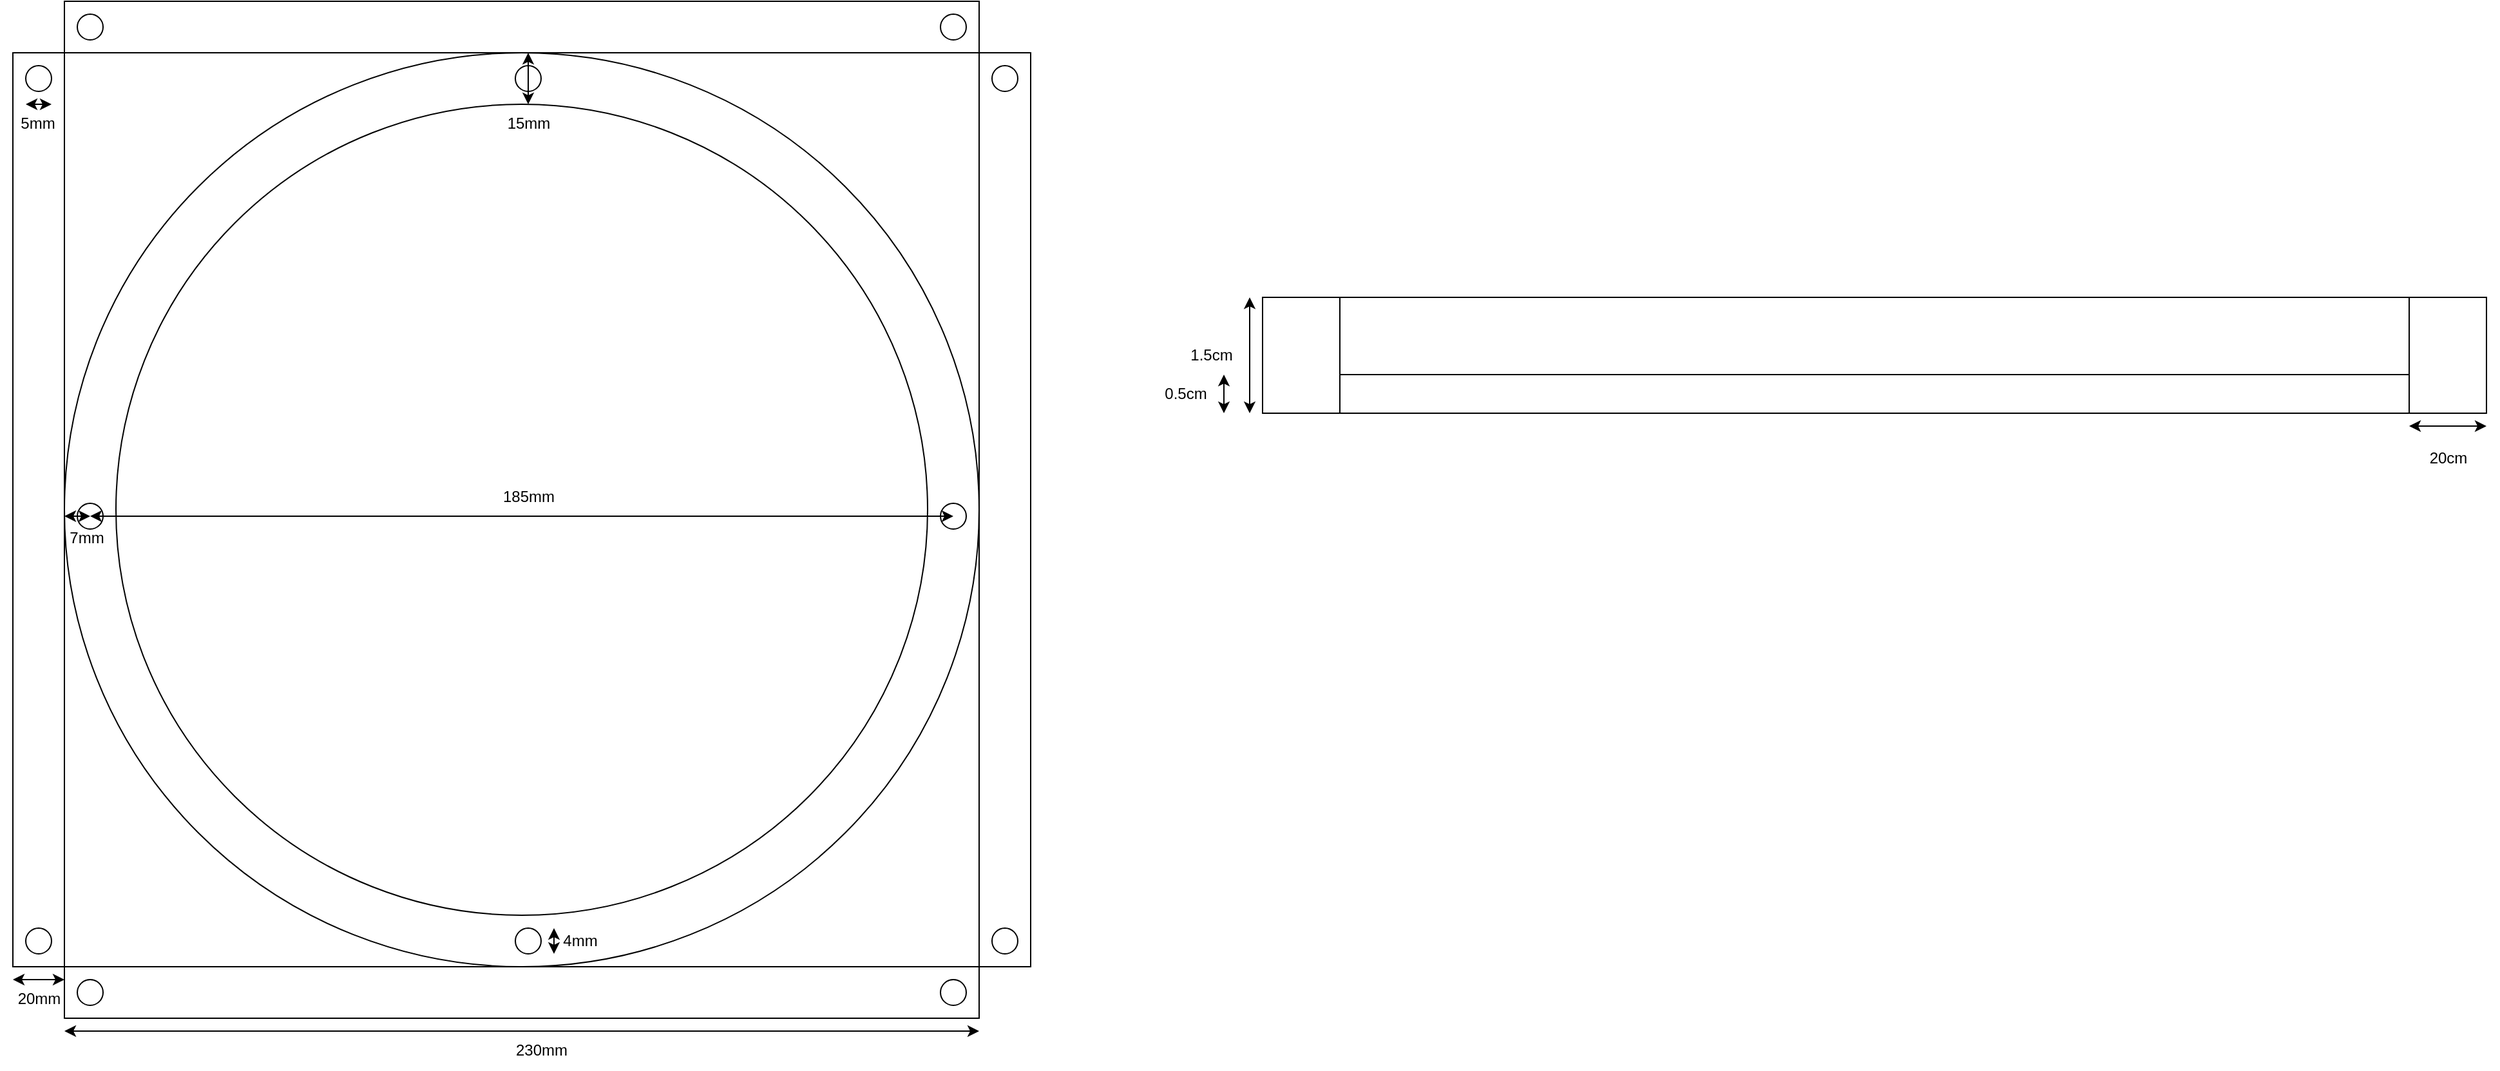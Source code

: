 <mxfile version="21.8.2" type="device">
  <diagram name="Page-1" id="BsBtJZdpCbDv1z-KSwcp">
    <mxGraphModel dx="2270" dy="816" grid="1" gridSize="10" guides="0" tooltips="1" connect="0" arrows="1" fold="1" page="1" pageScale="1" pageWidth="850" pageHeight="1100" math="0" shadow="0">
      <root>
        <mxCell id="0" />
        <mxCell id="1" parent="0" />
        <mxCell id="ABwXfyoAcDoPV7FBjUkB-2" value="" style="rounded=0;whiteSpace=wrap;html=1;" parent="1" vertex="1">
          <mxGeometry x="-360" y="160" width="710" height="710" as="geometry" />
        </mxCell>
        <mxCell id="ABwXfyoAcDoPV7FBjUkB-3" value="" style="ellipse;whiteSpace=wrap;html=1;aspect=fixed;" parent="1" vertex="1">
          <mxGeometry x="-360" y="160" width="710" height="710" as="geometry" />
        </mxCell>
        <mxCell id="jB2g7XxX4aQmhMrgN7Av-1" value="" style="ellipse;whiteSpace=wrap;html=1;aspect=fixed;" vertex="1" parent="1">
          <mxGeometry x="-320" y="200" width="630" height="630" as="geometry" />
        </mxCell>
        <mxCell id="jB2g7XxX4aQmhMrgN7Av-5" value="" style="rounded=0;whiteSpace=wrap;html=1;" vertex="1" parent="1">
          <mxGeometry x="-400" y="160" width="40" height="710" as="geometry" />
        </mxCell>
        <mxCell id="jB2g7XxX4aQmhMrgN7Av-7" value="" style="rounded=0;whiteSpace=wrap;html=1;" vertex="1" parent="1">
          <mxGeometry x="-360" y="870" width="710" height="40" as="geometry" />
        </mxCell>
        <mxCell id="jB2g7XxX4aQmhMrgN7Av-9" value="" style="rounded=0;whiteSpace=wrap;html=1;" vertex="1" parent="1">
          <mxGeometry x="350" y="160" width="40" height="710" as="geometry" />
        </mxCell>
        <mxCell id="jB2g7XxX4aQmhMrgN7Av-10" value="" style="rounded=0;whiteSpace=wrap;html=1;" vertex="1" parent="1">
          <mxGeometry x="-360" y="120" width="710" height="40" as="geometry" />
        </mxCell>
        <mxCell id="jB2g7XxX4aQmhMrgN7Av-11" value="" style="ellipse;whiteSpace=wrap;html=1;aspect=fixed;" vertex="1" parent="1">
          <mxGeometry x="-10" y="840" width="20" height="20" as="geometry" />
        </mxCell>
        <mxCell id="jB2g7XxX4aQmhMrgN7Av-12" value="" style="ellipse;whiteSpace=wrap;html=1;aspect=fixed;" vertex="1" parent="1">
          <mxGeometry x="-10" y="170" width="20" height="20" as="geometry" />
        </mxCell>
        <mxCell id="jB2g7XxX4aQmhMrgN7Av-13" value="" style="ellipse;whiteSpace=wrap;html=1;aspect=fixed;" vertex="1" parent="1">
          <mxGeometry x="320" y="510" width="20" height="20" as="geometry" />
        </mxCell>
        <mxCell id="jB2g7XxX4aQmhMrgN7Av-14" value="" style="ellipse;whiteSpace=wrap;html=1;aspect=fixed;" vertex="1" parent="1">
          <mxGeometry x="-350" y="510" width="20" height="20" as="geometry" />
        </mxCell>
        <mxCell id="jB2g7XxX4aQmhMrgN7Av-15" value="" style="endArrow=classic;startArrow=classic;html=1;rounded=0;" edge="1" parent="1">
          <mxGeometry width="50" height="50" relative="1" as="geometry">
            <mxPoint x="-340" y="520" as="sourcePoint" />
            <mxPoint x="330" y="520" as="targetPoint" />
          </mxGeometry>
        </mxCell>
        <mxCell id="jB2g7XxX4aQmhMrgN7Av-16" value="185mm" style="text;html=1;align=center;verticalAlign=middle;resizable=0;points=[];autosize=1;strokeColor=none;fillColor=none;" vertex="1" parent="1">
          <mxGeometry x="-30" y="490" width="60" height="30" as="geometry" />
        </mxCell>
        <mxCell id="jB2g7XxX4aQmhMrgN7Av-17" value="" style="ellipse;whiteSpace=wrap;html=1;aspect=fixed;" vertex="1" parent="1">
          <mxGeometry x="-390" y="170" width="20" height="20" as="geometry" />
        </mxCell>
        <mxCell id="jB2g7XxX4aQmhMrgN7Av-18" value="" style="endArrow=classic;startArrow=classic;html=1;rounded=0;" edge="1" parent="1">
          <mxGeometry width="50" height="50" relative="1" as="geometry">
            <mxPoint x="20" y="860" as="sourcePoint" />
            <mxPoint x="20" y="840" as="targetPoint" />
          </mxGeometry>
        </mxCell>
        <mxCell id="jB2g7XxX4aQmhMrgN7Av-19" value="4mm" style="text;html=1;align=center;verticalAlign=middle;resizable=0;points=[];autosize=1;strokeColor=none;fillColor=none;" vertex="1" parent="1">
          <mxGeometry x="15" y="835" width="50" height="30" as="geometry" />
        </mxCell>
        <mxCell id="jB2g7XxX4aQmhMrgN7Av-20" value="5mm" style="text;html=1;align=center;verticalAlign=middle;resizable=0;points=[];autosize=1;strokeColor=none;fillColor=none;" vertex="1" parent="1">
          <mxGeometry x="-406" y="200" width="50" height="30" as="geometry" />
        </mxCell>
        <mxCell id="jB2g7XxX4aQmhMrgN7Av-21" value="" style="endArrow=classic;startArrow=classic;html=1;rounded=0;" edge="1" parent="1">
          <mxGeometry width="50" height="50" relative="1" as="geometry">
            <mxPoint x="-390" y="200" as="sourcePoint" />
            <mxPoint x="-370" y="200" as="targetPoint" />
          </mxGeometry>
        </mxCell>
        <mxCell id="jB2g7XxX4aQmhMrgN7Av-22" value="" style="ellipse;whiteSpace=wrap;html=1;aspect=fixed;" vertex="1" parent="1">
          <mxGeometry x="-350" y="130" width="20" height="20" as="geometry" />
        </mxCell>
        <mxCell id="jB2g7XxX4aQmhMrgN7Av-23" value="" style="ellipse;whiteSpace=wrap;html=1;aspect=fixed;" vertex="1" parent="1">
          <mxGeometry x="320" y="130" width="20" height="20" as="geometry" />
        </mxCell>
        <mxCell id="jB2g7XxX4aQmhMrgN7Av-24" value="" style="ellipse;whiteSpace=wrap;html=1;aspect=fixed;" vertex="1" parent="1">
          <mxGeometry x="360" y="170" width="20" height="20" as="geometry" />
        </mxCell>
        <mxCell id="jB2g7XxX4aQmhMrgN7Av-25" value="" style="ellipse;whiteSpace=wrap;html=1;aspect=fixed;" vertex="1" parent="1">
          <mxGeometry x="360" y="840" width="20" height="20" as="geometry" />
        </mxCell>
        <mxCell id="jB2g7XxX4aQmhMrgN7Av-26" value="" style="ellipse;whiteSpace=wrap;html=1;aspect=fixed;" vertex="1" parent="1">
          <mxGeometry x="320" y="880" width="20" height="20" as="geometry" />
        </mxCell>
        <mxCell id="jB2g7XxX4aQmhMrgN7Av-27" value="" style="ellipse;whiteSpace=wrap;html=1;aspect=fixed;" vertex="1" parent="1">
          <mxGeometry x="-350" y="880" width="20" height="20" as="geometry" />
        </mxCell>
        <mxCell id="jB2g7XxX4aQmhMrgN7Av-28" value="" style="ellipse;whiteSpace=wrap;html=1;aspect=fixed;" vertex="1" parent="1">
          <mxGeometry x="-390" y="840" width="20" height="20" as="geometry" />
        </mxCell>
        <mxCell id="jB2g7XxX4aQmhMrgN7Av-29" value="" style="endArrow=classic;startArrow=classic;html=1;rounded=0;" edge="1" parent="1">
          <mxGeometry width="50" height="50" relative="1" as="geometry">
            <mxPoint y="160" as="sourcePoint" />
            <mxPoint y="200" as="targetPoint" />
          </mxGeometry>
        </mxCell>
        <mxCell id="jB2g7XxX4aQmhMrgN7Av-30" value="15mm" style="text;html=1;align=center;verticalAlign=middle;resizable=0;points=[];autosize=1;strokeColor=none;fillColor=none;" vertex="1" parent="1">
          <mxGeometry x="-30" y="200" width="60" height="30" as="geometry" />
        </mxCell>
        <mxCell id="jB2g7XxX4aQmhMrgN7Av-31" value="" style="endArrow=classic;startArrow=classic;html=1;rounded=0;" edge="1" parent="1">
          <mxGeometry width="50" height="50" relative="1" as="geometry">
            <mxPoint x="-360" y="520" as="sourcePoint" />
            <mxPoint x="-340" y="520" as="targetPoint" />
          </mxGeometry>
        </mxCell>
        <mxCell id="jB2g7XxX4aQmhMrgN7Av-32" value="7mm" style="text;html=1;align=center;verticalAlign=middle;resizable=0;points=[];autosize=1;strokeColor=none;fillColor=none;" vertex="1" parent="1">
          <mxGeometry x="-368" y="522" width="50" height="30" as="geometry" />
        </mxCell>
        <mxCell id="jB2g7XxX4aQmhMrgN7Av-33" value="" style="endArrow=classic;startArrow=classic;html=1;rounded=0;" edge="1" parent="1">
          <mxGeometry width="50" height="50" relative="1" as="geometry">
            <mxPoint x="-360" y="920" as="sourcePoint" />
            <mxPoint x="350" y="920" as="targetPoint" />
          </mxGeometry>
        </mxCell>
        <mxCell id="jB2g7XxX4aQmhMrgN7Av-35" value="230mm" style="text;html=1;align=center;verticalAlign=middle;resizable=0;points=[];autosize=1;strokeColor=none;fillColor=none;" vertex="1" parent="1">
          <mxGeometry x="-20" y="920" width="60" height="30" as="geometry" />
        </mxCell>
        <mxCell id="jB2g7XxX4aQmhMrgN7Av-36" value="" style="endArrow=classic;startArrow=classic;html=1;rounded=0;" edge="1" parent="1">
          <mxGeometry width="50" height="50" relative="1" as="geometry">
            <mxPoint x="-400" y="880" as="sourcePoint" />
            <mxPoint x="-360" y="880" as="targetPoint" />
          </mxGeometry>
        </mxCell>
        <mxCell id="jB2g7XxX4aQmhMrgN7Av-37" value="20mm" style="text;html=1;align=center;verticalAlign=middle;resizable=0;points=[];autosize=1;strokeColor=none;fillColor=none;" vertex="1" parent="1">
          <mxGeometry x="-410" y="880" width="60" height="30" as="geometry" />
        </mxCell>
        <mxCell id="jB2g7XxX4aQmhMrgN7Av-38" value="" style="rounded=0;whiteSpace=wrap;html=1;" vertex="1" parent="1">
          <mxGeometry x="630" y="410" width="830" height="30" as="geometry" />
        </mxCell>
        <mxCell id="jB2g7XxX4aQmhMrgN7Av-39" value="" style="endArrow=classic;startArrow=classic;html=1;rounded=0;" edge="1" parent="1">
          <mxGeometry width="50" height="50" relative="1" as="geometry">
            <mxPoint x="560" y="440" as="sourcePoint" />
            <mxPoint x="560" y="350" as="targetPoint" />
          </mxGeometry>
        </mxCell>
        <mxCell id="jB2g7XxX4aQmhMrgN7Av-40" value="" style="rounded=0;whiteSpace=wrap;html=1;" vertex="1" parent="1">
          <mxGeometry x="630" y="350" width="830" height="60" as="geometry" />
        </mxCell>
        <mxCell id="jB2g7XxX4aQmhMrgN7Av-41" value="1.5cm" style="text;html=1;align=center;verticalAlign=middle;resizable=0;points=[];autosize=1;strokeColor=none;fillColor=none;" vertex="1" parent="1">
          <mxGeometry x="500" y="380" width="60" height="30" as="geometry" />
        </mxCell>
        <mxCell id="jB2g7XxX4aQmhMrgN7Av-42" value="" style="endArrow=classic;startArrow=classic;html=1;rounded=0;" edge="1" parent="1">
          <mxGeometry width="50" height="50" relative="1" as="geometry">
            <mxPoint x="540" y="440" as="sourcePoint" />
            <mxPoint x="540" y="410" as="targetPoint" />
          </mxGeometry>
        </mxCell>
        <mxCell id="jB2g7XxX4aQmhMrgN7Av-43" value="0.5cm" style="text;html=1;align=center;verticalAlign=middle;resizable=0;points=[];autosize=1;strokeColor=none;fillColor=none;" vertex="1" parent="1">
          <mxGeometry x="480" y="410" width="60" height="30" as="geometry" />
        </mxCell>
        <mxCell id="jB2g7XxX4aQmhMrgN7Av-44" value="" style="rounded=0;whiteSpace=wrap;html=1;" vertex="1" parent="1">
          <mxGeometry x="1460" y="350" width="60" height="90" as="geometry" />
        </mxCell>
        <mxCell id="jB2g7XxX4aQmhMrgN7Av-45" value="" style="endArrow=classic;startArrow=classic;html=1;rounded=0;" edge="1" parent="1">
          <mxGeometry width="50" height="50" relative="1" as="geometry">
            <mxPoint x="1460" y="450" as="sourcePoint" />
            <mxPoint x="1520" y="450" as="targetPoint" />
          </mxGeometry>
        </mxCell>
        <mxCell id="jB2g7XxX4aQmhMrgN7Av-46" value="20cm" style="text;html=1;align=center;verticalAlign=middle;resizable=0;points=[];autosize=1;strokeColor=none;fillColor=none;" vertex="1" parent="1">
          <mxGeometry x="1465" y="460" width="50" height="30" as="geometry" />
        </mxCell>
        <mxCell id="jB2g7XxX4aQmhMrgN7Av-47" value="" style="rounded=0;whiteSpace=wrap;html=1;" vertex="1" parent="1">
          <mxGeometry x="570" y="350" width="60" height="90" as="geometry" />
        </mxCell>
      </root>
    </mxGraphModel>
  </diagram>
</mxfile>

